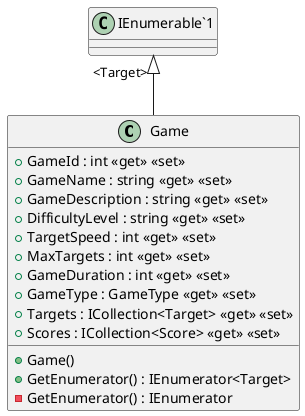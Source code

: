 @startuml
class Game {
    + GameId : int <<get>> <<set>>
    + GameName : string <<get>> <<set>>
    + GameDescription : string <<get>> <<set>>
    + DifficultyLevel : string <<get>> <<set>>
    + TargetSpeed : int <<get>> <<set>>
    + MaxTargets : int <<get>> <<set>>
    + GameDuration : int <<get>> <<set>>
    + GameType : GameType <<get>> <<set>>
    + Targets : ICollection<Target> <<get>> <<set>>
    + Scores : ICollection<Score> <<get>> <<set>>
    + Game()
    + GetEnumerator() : IEnumerator<Target>
    - GetEnumerator() : IEnumerator
}
"IEnumerable`1" "<Target>" <|-- Game
@enduml
